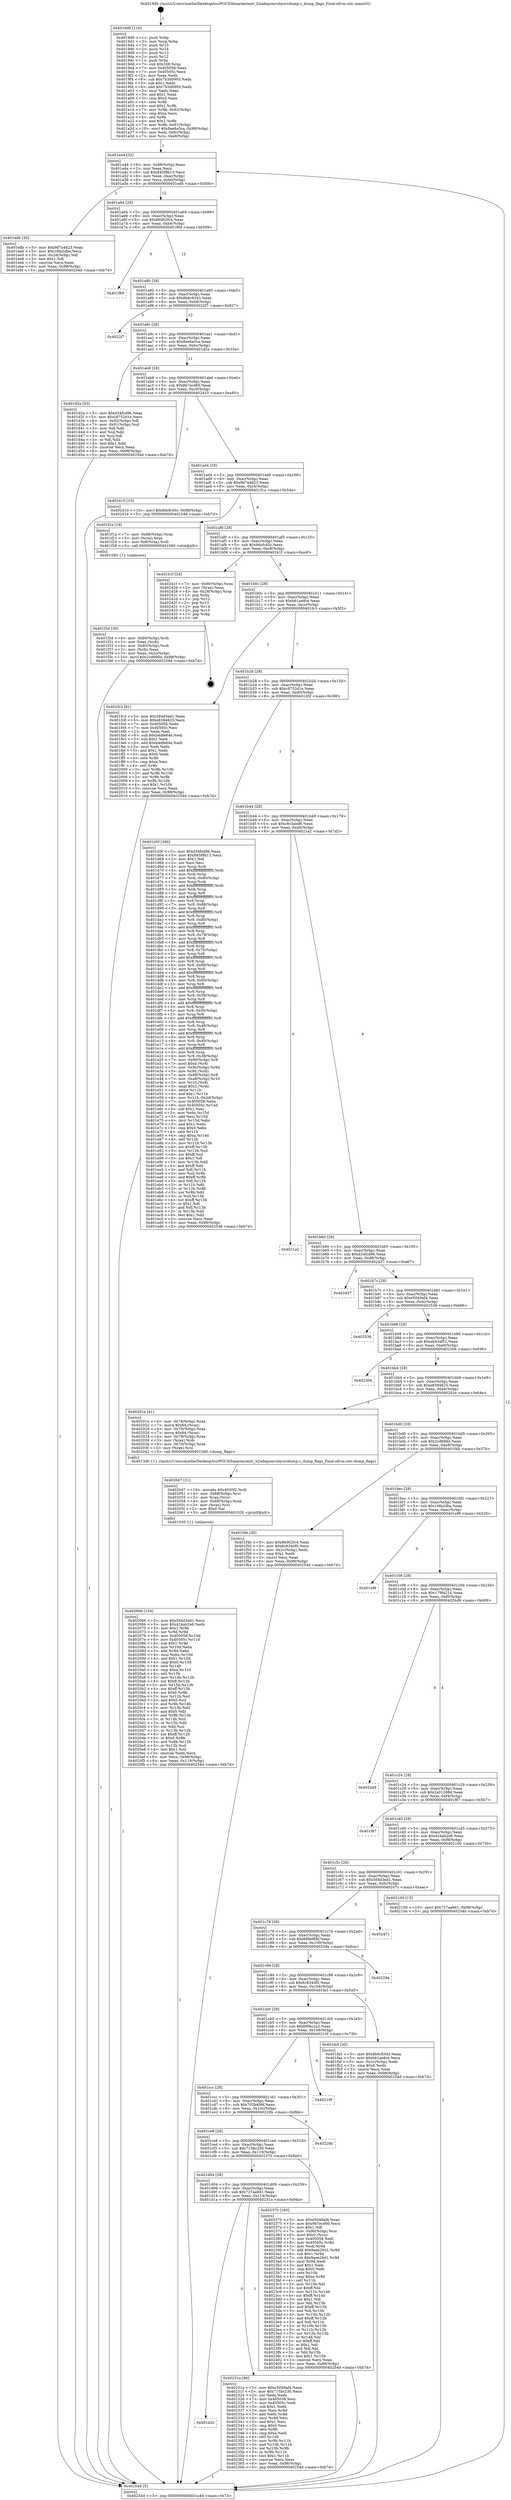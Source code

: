 digraph "0x4019d0" {
  label = "0x4019d0 (/mnt/c/Users/mathe/Desktop/tcc/POCII/binaries/extr_h2odepsmrubysrcdump.c_dump_flags_Final-ollvm.out::main(0))"
  labelloc = "t"
  node[shape=record]

  Entry [label="",width=0.3,height=0.3,shape=circle,fillcolor=black,style=filled]
  "0x401a44" [label="{
     0x401a44 [32]\l
     | [instrs]\l
     &nbsp;&nbsp;0x401a44 \<+6\>: mov -0x98(%rbp),%eax\l
     &nbsp;&nbsp;0x401a4a \<+2\>: mov %eax,%ecx\l
     &nbsp;&nbsp;0x401a4c \<+6\>: sub $0x845f9b13,%ecx\l
     &nbsp;&nbsp;0x401a52 \<+6\>: mov %eax,-0xac(%rbp)\l
     &nbsp;&nbsp;0x401a58 \<+6\>: mov %ecx,-0xb0(%rbp)\l
     &nbsp;&nbsp;0x401a5e \<+6\>: je 0000000000401edb \<main+0x50b\>\l
  }"]
  "0x401edb" [label="{
     0x401edb [30]\l
     | [instrs]\l
     &nbsp;&nbsp;0x401edb \<+5\>: mov $0x9d7a4d23,%eax\l
     &nbsp;&nbsp;0x401ee0 \<+5\>: mov $0x16fa2dba,%ecx\l
     &nbsp;&nbsp;0x401ee5 \<+3\>: mov -0x2d(%rbp),%dl\l
     &nbsp;&nbsp;0x401ee8 \<+3\>: test $0x1,%dl\l
     &nbsp;&nbsp;0x401eeb \<+3\>: cmovne %ecx,%eax\l
     &nbsp;&nbsp;0x401eee \<+6\>: mov %eax,-0x98(%rbp)\l
     &nbsp;&nbsp;0x401ef4 \<+5\>: jmp 000000000040254d \<main+0xb7d\>\l
  }"]
  "0x401a64" [label="{
     0x401a64 [28]\l
     | [instrs]\l
     &nbsp;&nbsp;0x401a64 \<+5\>: jmp 0000000000401a69 \<main+0x99\>\l
     &nbsp;&nbsp;0x401a69 \<+6\>: mov -0xac(%rbp),%eax\l
     &nbsp;&nbsp;0x401a6f \<+5\>: sub $0x86d62fc4,%eax\l
     &nbsp;&nbsp;0x401a74 \<+6\>: mov %eax,-0xb4(%rbp)\l
     &nbsp;&nbsp;0x401a7a \<+6\>: je 0000000000401f69 \<main+0x599\>\l
  }"]
  Exit [label="",width=0.3,height=0.3,shape=circle,fillcolor=black,style=filled,peripheries=2]
  "0x401f69" [label="{
     0x401f69\l
  }", style=dashed]
  "0x401a80" [label="{
     0x401a80 [28]\l
     | [instrs]\l
     &nbsp;&nbsp;0x401a80 \<+5\>: jmp 0000000000401a85 \<main+0xb5\>\l
     &nbsp;&nbsp;0x401a85 \<+6\>: mov -0xac(%rbp),%eax\l
     &nbsp;&nbsp;0x401a8b \<+5\>: sub $0x8b6c8343,%eax\l
     &nbsp;&nbsp;0x401a90 \<+6\>: mov %eax,-0xb8(%rbp)\l
     &nbsp;&nbsp;0x401a96 \<+6\>: je 00000000004022f7 \<main+0x927\>\l
  }"]
  "0x401d20" [label="{
     0x401d20\l
  }", style=dashed]
  "0x4022f7" [label="{
     0x4022f7\l
  }", style=dashed]
  "0x401a9c" [label="{
     0x401a9c [28]\l
     | [instrs]\l
     &nbsp;&nbsp;0x401a9c \<+5\>: jmp 0000000000401aa1 \<main+0xd1\>\l
     &nbsp;&nbsp;0x401aa1 \<+6\>: mov -0xac(%rbp),%eax\l
     &nbsp;&nbsp;0x401aa7 \<+5\>: sub $0x8ee6a5ca,%eax\l
     &nbsp;&nbsp;0x401aac \<+6\>: mov %eax,-0xbc(%rbp)\l
     &nbsp;&nbsp;0x401ab2 \<+6\>: je 0000000000401d2a \<main+0x35a\>\l
  }"]
  "0x40231a" [label="{
     0x40231a [86]\l
     | [instrs]\l
     &nbsp;&nbsp;0x40231a \<+5\>: mov $0xe5049af4,%eax\l
     &nbsp;&nbsp;0x40231f \<+5\>: mov $0x715bc230,%ecx\l
     &nbsp;&nbsp;0x402324 \<+2\>: xor %edx,%edx\l
     &nbsp;&nbsp;0x402326 \<+7\>: mov 0x405058,%esi\l
     &nbsp;&nbsp;0x40232d \<+7\>: mov 0x40505c,%edi\l
     &nbsp;&nbsp;0x402334 \<+3\>: sub $0x1,%edx\l
     &nbsp;&nbsp;0x402337 \<+3\>: mov %esi,%r8d\l
     &nbsp;&nbsp;0x40233a \<+3\>: add %edx,%r8d\l
     &nbsp;&nbsp;0x40233d \<+4\>: imul %r8d,%esi\l
     &nbsp;&nbsp;0x402341 \<+3\>: and $0x1,%esi\l
     &nbsp;&nbsp;0x402344 \<+3\>: cmp $0x0,%esi\l
     &nbsp;&nbsp;0x402347 \<+4\>: sete %r9b\l
     &nbsp;&nbsp;0x40234b \<+3\>: cmp $0xa,%edi\l
     &nbsp;&nbsp;0x40234e \<+4\>: setl %r10b\l
     &nbsp;&nbsp;0x402352 \<+3\>: mov %r9b,%r11b\l
     &nbsp;&nbsp;0x402355 \<+3\>: and %r10b,%r11b\l
     &nbsp;&nbsp;0x402358 \<+3\>: xor %r10b,%r9b\l
     &nbsp;&nbsp;0x40235b \<+3\>: or %r9b,%r11b\l
     &nbsp;&nbsp;0x40235e \<+4\>: test $0x1,%r11b\l
     &nbsp;&nbsp;0x402362 \<+3\>: cmovne %ecx,%eax\l
     &nbsp;&nbsp;0x402365 \<+6\>: mov %eax,-0x98(%rbp)\l
     &nbsp;&nbsp;0x40236b \<+5\>: jmp 000000000040254d \<main+0xb7d\>\l
  }"]
  "0x401d2a" [label="{
     0x401d2a [53]\l
     | [instrs]\l
     &nbsp;&nbsp;0x401d2a \<+5\>: mov $0xd34fcd96,%eax\l
     &nbsp;&nbsp;0x401d2f \<+5\>: mov $0xc8752d1e,%ecx\l
     &nbsp;&nbsp;0x401d34 \<+6\>: mov -0x92(%rbp),%dl\l
     &nbsp;&nbsp;0x401d3a \<+7\>: mov -0x91(%rbp),%sil\l
     &nbsp;&nbsp;0x401d41 \<+3\>: mov %dl,%dil\l
     &nbsp;&nbsp;0x401d44 \<+3\>: and %sil,%dil\l
     &nbsp;&nbsp;0x401d47 \<+3\>: xor %sil,%dl\l
     &nbsp;&nbsp;0x401d4a \<+3\>: or %dl,%dil\l
     &nbsp;&nbsp;0x401d4d \<+4\>: test $0x1,%dil\l
     &nbsp;&nbsp;0x401d51 \<+3\>: cmovne %ecx,%eax\l
     &nbsp;&nbsp;0x401d54 \<+6\>: mov %eax,-0x98(%rbp)\l
     &nbsp;&nbsp;0x401d5a \<+5\>: jmp 000000000040254d \<main+0xb7d\>\l
  }"]
  "0x401ab8" [label="{
     0x401ab8 [28]\l
     | [instrs]\l
     &nbsp;&nbsp;0x401ab8 \<+5\>: jmp 0000000000401abd \<main+0xed\>\l
     &nbsp;&nbsp;0x401abd \<+6\>: mov -0xac(%rbp),%eax\l
     &nbsp;&nbsp;0x401ac3 \<+5\>: sub $0x9b7ecd60,%eax\l
     &nbsp;&nbsp;0x401ac8 \<+6\>: mov %eax,-0xc0(%rbp)\l
     &nbsp;&nbsp;0x401ace \<+6\>: je 0000000000402410 \<main+0xa40\>\l
  }"]
  "0x40254d" [label="{
     0x40254d [5]\l
     | [instrs]\l
     &nbsp;&nbsp;0x40254d \<+5\>: jmp 0000000000401a44 \<main+0x74\>\l
  }"]
  "0x4019d0" [label="{
     0x4019d0 [116]\l
     | [instrs]\l
     &nbsp;&nbsp;0x4019d0 \<+1\>: push %rbp\l
     &nbsp;&nbsp;0x4019d1 \<+3\>: mov %rsp,%rbp\l
     &nbsp;&nbsp;0x4019d4 \<+2\>: push %r15\l
     &nbsp;&nbsp;0x4019d6 \<+2\>: push %r14\l
     &nbsp;&nbsp;0x4019d8 \<+2\>: push %r13\l
     &nbsp;&nbsp;0x4019da \<+2\>: push %r12\l
     &nbsp;&nbsp;0x4019dc \<+1\>: push %rbx\l
     &nbsp;&nbsp;0x4019dd \<+7\>: sub $0x108,%rsp\l
     &nbsp;&nbsp;0x4019e4 \<+7\>: mov 0x405058,%eax\l
     &nbsp;&nbsp;0x4019eb \<+7\>: mov 0x40505c,%ecx\l
     &nbsp;&nbsp;0x4019f2 \<+2\>: mov %eax,%edx\l
     &nbsp;&nbsp;0x4019f4 \<+6\>: sub $0x7b3d0905,%edx\l
     &nbsp;&nbsp;0x4019fa \<+3\>: sub $0x1,%edx\l
     &nbsp;&nbsp;0x4019fd \<+6\>: add $0x7b3d0905,%edx\l
     &nbsp;&nbsp;0x401a03 \<+3\>: imul %edx,%eax\l
     &nbsp;&nbsp;0x401a06 \<+3\>: and $0x1,%eax\l
     &nbsp;&nbsp;0x401a09 \<+3\>: cmp $0x0,%eax\l
     &nbsp;&nbsp;0x401a0c \<+4\>: sete %r8b\l
     &nbsp;&nbsp;0x401a10 \<+4\>: and $0x1,%r8b\l
     &nbsp;&nbsp;0x401a14 \<+7\>: mov %r8b,-0x92(%rbp)\l
     &nbsp;&nbsp;0x401a1b \<+3\>: cmp $0xa,%ecx\l
     &nbsp;&nbsp;0x401a1e \<+4\>: setl %r8b\l
     &nbsp;&nbsp;0x401a22 \<+4\>: and $0x1,%r8b\l
     &nbsp;&nbsp;0x401a26 \<+7\>: mov %r8b,-0x91(%rbp)\l
     &nbsp;&nbsp;0x401a2d \<+10\>: movl $0x8ee6a5ca,-0x98(%rbp)\l
     &nbsp;&nbsp;0x401a37 \<+6\>: mov %edi,-0x9c(%rbp)\l
     &nbsp;&nbsp;0x401a3d \<+7\>: mov %rsi,-0xa8(%rbp)\l
  }"]
  "0x401d04" [label="{
     0x401d04 [28]\l
     | [instrs]\l
     &nbsp;&nbsp;0x401d04 \<+5\>: jmp 0000000000401d09 \<main+0x339\>\l
     &nbsp;&nbsp;0x401d09 \<+6\>: mov -0xac(%rbp),%eax\l
     &nbsp;&nbsp;0x401d0f \<+5\>: sub $0x727aa9d1,%eax\l
     &nbsp;&nbsp;0x401d14 \<+6\>: mov %eax,-0x114(%rbp)\l
     &nbsp;&nbsp;0x401d1a \<+6\>: je 000000000040231a \<main+0x94a\>\l
  }"]
  "0x402410" [label="{
     0x402410 [15]\l
     | [instrs]\l
     &nbsp;&nbsp;0x402410 \<+10\>: movl $0x9dcfc45c,-0x98(%rbp)\l
     &nbsp;&nbsp;0x40241a \<+5\>: jmp 000000000040254d \<main+0xb7d\>\l
  }"]
  "0x401ad4" [label="{
     0x401ad4 [28]\l
     | [instrs]\l
     &nbsp;&nbsp;0x401ad4 \<+5\>: jmp 0000000000401ad9 \<main+0x109\>\l
     &nbsp;&nbsp;0x401ad9 \<+6\>: mov -0xac(%rbp),%eax\l
     &nbsp;&nbsp;0x401adf \<+5\>: sub $0x9d7a4d23,%eax\l
     &nbsp;&nbsp;0x401ae4 \<+6\>: mov %eax,-0xc4(%rbp)\l
     &nbsp;&nbsp;0x401aea \<+6\>: je 0000000000401f1a \<main+0x54a\>\l
  }"]
  "0x402370" [label="{
     0x402370 [160]\l
     | [instrs]\l
     &nbsp;&nbsp;0x402370 \<+5\>: mov $0xe5049af4,%eax\l
     &nbsp;&nbsp;0x402375 \<+5\>: mov $0x9b7ecd60,%ecx\l
     &nbsp;&nbsp;0x40237a \<+2\>: mov $0x1,%dl\l
     &nbsp;&nbsp;0x40237c \<+7\>: mov -0x90(%rbp),%rsi\l
     &nbsp;&nbsp;0x402383 \<+6\>: movl $0x0,(%rsi)\l
     &nbsp;&nbsp;0x402389 \<+7\>: mov 0x405058,%edi\l
     &nbsp;&nbsp;0x402390 \<+8\>: mov 0x40505c,%r8d\l
     &nbsp;&nbsp;0x402398 \<+3\>: mov %edi,%r9d\l
     &nbsp;&nbsp;0x40239b \<+7\>: add $0x9aee26d1,%r9d\l
     &nbsp;&nbsp;0x4023a2 \<+4\>: sub $0x1,%r9d\l
     &nbsp;&nbsp;0x4023a6 \<+7\>: sub $0x9aee26d1,%r9d\l
     &nbsp;&nbsp;0x4023ad \<+4\>: imul %r9d,%edi\l
     &nbsp;&nbsp;0x4023b1 \<+3\>: and $0x1,%edi\l
     &nbsp;&nbsp;0x4023b4 \<+3\>: cmp $0x0,%edi\l
     &nbsp;&nbsp;0x4023b7 \<+4\>: sete %r10b\l
     &nbsp;&nbsp;0x4023bb \<+4\>: cmp $0xa,%r8d\l
     &nbsp;&nbsp;0x4023bf \<+4\>: setl %r11b\l
     &nbsp;&nbsp;0x4023c3 \<+3\>: mov %r10b,%bl\l
     &nbsp;&nbsp;0x4023c6 \<+3\>: xor $0xff,%bl\l
     &nbsp;&nbsp;0x4023c9 \<+3\>: mov %r11b,%r14b\l
     &nbsp;&nbsp;0x4023cc \<+4\>: xor $0xff,%r14b\l
     &nbsp;&nbsp;0x4023d0 \<+3\>: xor $0x1,%dl\l
     &nbsp;&nbsp;0x4023d3 \<+3\>: mov %bl,%r15b\l
     &nbsp;&nbsp;0x4023d6 \<+4\>: and $0xff,%r15b\l
     &nbsp;&nbsp;0x4023da \<+3\>: and %dl,%r10b\l
     &nbsp;&nbsp;0x4023dd \<+3\>: mov %r14b,%r12b\l
     &nbsp;&nbsp;0x4023e0 \<+4\>: and $0xff,%r12b\l
     &nbsp;&nbsp;0x4023e4 \<+3\>: and %dl,%r11b\l
     &nbsp;&nbsp;0x4023e7 \<+3\>: or %r10b,%r15b\l
     &nbsp;&nbsp;0x4023ea \<+3\>: or %r11b,%r12b\l
     &nbsp;&nbsp;0x4023ed \<+3\>: xor %r12b,%r15b\l
     &nbsp;&nbsp;0x4023f0 \<+3\>: or %r14b,%bl\l
     &nbsp;&nbsp;0x4023f3 \<+3\>: xor $0xff,%bl\l
     &nbsp;&nbsp;0x4023f6 \<+3\>: or $0x1,%dl\l
     &nbsp;&nbsp;0x4023f9 \<+2\>: and %dl,%bl\l
     &nbsp;&nbsp;0x4023fb \<+3\>: or %bl,%r15b\l
     &nbsp;&nbsp;0x4023fe \<+4\>: test $0x1,%r15b\l
     &nbsp;&nbsp;0x402402 \<+3\>: cmovne %ecx,%eax\l
     &nbsp;&nbsp;0x402405 \<+6\>: mov %eax,-0x98(%rbp)\l
     &nbsp;&nbsp;0x40240b \<+5\>: jmp 000000000040254d \<main+0xb7d\>\l
  }"]
  "0x401f1a" [label="{
     0x401f1a [19]\l
     | [instrs]\l
     &nbsp;&nbsp;0x401f1a \<+7\>: mov -0x88(%rbp),%rax\l
     &nbsp;&nbsp;0x401f21 \<+3\>: mov (%rax),%rax\l
     &nbsp;&nbsp;0x401f24 \<+4\>: mov 0x8(%rax),%rdi\l
     &nbsp;&nbsp;0x401f28 \<+5\>: call 0000000000401040 \<atoi@plt\>\l
     | [calls]\l
     &nbsp;&nbsp;0x401040 \{1\} (unknown)\l
  }"]
  "0x401af0" [label="{
     0x401af0 [28]\l
     | [instrs]\l
     &nbsp;&nbsp;0x401af0 \<+5\>: jmp 0000000000401af5 \<main+0x125\>\l
     &nbsp;&nbsp;0x401af5 \<+6\>: mov -0xac(%rbp),%eax\l
     &nbsp;&nbsp;0x401afb \<+5\>: sub $0x9dcfc45c,%eax\l
     &nbsp;&nbsp;0x401b00 \<+6\>: mov %eax,-0xc8(%rbp)\l
     &nbsp;&nbsp;0x401b06 \<+6\>: je 000000000040241f \<main+0xa4f\>\l
  }"]
  "0x401ce8" [label="{
     0x401ce8 [28]\l
     | [instrs]\l
     &nbsp;&nbsp;0x401ce8 \<+5\>: jmp 0000000000401ced \<main+0x31d\>\l
     &nbsp;&nbsp;0x401ced \<+6\>: mov -0xac(%rbp),%eax\l
     &nbsp;&nbsp;0x401cf3 \<+5\>: sub $0x715bc230,%eax\l
     &nbsp;&nbsp;0x401cf8 \<+6\>: mov %eax,-0x110(%rbp)\l
     &nbsp;&nbsp;0x401cfe \<+6\>: je 0000000000402370 \<main+0x9a0\>\l
  }"]
  "0x40241f" [label="{
     0x40241f [24]\l
     | [instrs]\l
     &nbsp;&nbsp;0x40241f \<+7\>: mov -0x90(%rbp),%rax\l
     &nbsp;&nbsp;0x402426 \<+2\>: mov (%rax),%eax\l
     &nbsp;&nbsp;0x402428 \<+4\>: lea -0x28(%rbp),%rsp\l
     &nbsp;&nbsp;0x40242c \<+1\>: pop %rbx\l
     &nbsp;&nbsp;0x40242d \<+2\>: pop %r12\l
     &nbsp;&nbsp;0x40242f \<+2\>: pop %r13\l
     &nbsp;&nbsp;0x402431 \<+2\>: pop %r14\l
     &nbsp;&nbsp;0x402433 \<+2\>: pop %r15\l
     &nbsp;&nbsp;0x402435 \<+1\>: pop %rbp\l
     &nbsp;&nbsp;0x402436 \<+1\>: ret\l
  }"]
  "0x401b0c" [label="{
     0x401b0c [28]\l
     | [instrs]\l
     &nbsp;&nbsp;0x401b0c \<+5\>: jmp 0000000000401b11 \<main+0x141\>\l
     &nbsp;&nbsp;0x401b11 \<+6\>: mov -0xac(%rbp),%eax\l
     &nbsp;&nbsp;0x401b17 \<+5\>: sub $0xb61ae8ce,%eax\l
     &nbsp;&nbsp;0x401b1c \<+6\>: mov %eax,-0xcc(%rbp)\l
     &nbsp;&nbsp;0x401b22 \<+6\>: je 0000000000401fc3 \<main+0x5f3\>\l
  }"]
  "0x40228b" [label="{
     0x40228b\l
  }", style=dashed]
  "0x401fc3" [label="{
     0x401fc3 [91]\l
     | [instrs]\l
     &nbsp;&nbsp;0x401fc3 \<+5\>: mov $0x584d3ed1,%eax\l
     &nbsp;&nbsp;0x401fc8 \<+5\>: mov $0xe8384625,%ecx\l
     &nbsp;&nbsp;0x401fcd \<+7\>: mov 0x405058,%edx\l
     &nbsp;&nbsp;0x401fd4 \<+7\>: mov 0x40505c,%esi\l
     &nbsp;&nbsp;0x401fdb \<+2\>: mov %edx,%edi\l
     &nbsp;&nbsp;0x401fdd \<+6\>: sub $0xb4dfe64e,%edi\l
     &nbsp;&nbsp;0x401fe3 \<+3\>: sub $0x1,%edi\l
     &nbsp;&nbsp;0x401fe6 \<+6\>: add $0xb4dfe64e,%edi\l
     &nbsp;&nbsp;0x401fec \<+3\>: imul %edi,%edx\l
     &nbsp;&nbsp;0x401fef \<+3\>: and $0x1,%edx\l
     &nbsp;&nbsp;0x401ff2 \<+3\>: cmp $0x0,%edx\l
     &nbsp;&nbsp;0x401ff5 \<+4\>: sete %r8b\l
     &nbsp;&nbsp;0x401ff9 \<+3\>: cmp $0xa,%esi\l
     &nbsp;&nbsp;0x401ffc \<+4\>: setl %r9b\l
     &nbsp;&nbsp;0x402000 \<+3\>: mov %r8b,%r10b\l
     &nbsp;&nbsp;0x402003 \<+3\>: and %r9b,%r10b\l
     &nbsp;&nbsp;0x402006 \<+3\>: xor %r9b,%r8b\l
     &nbsp;&nbsp;0x402009 \<+3\>: or %r8b,%r10b\l
     &nbsp;&nbsp;0x40200c \<+4\>: test $0x1,%r10b\l
     &nbsp;&nbsp;0x402010 \<+3\>: cmovne %ecx,%eax\l
     &nbsp;&nbsp;0x402013 \<+6\>: mov %eax,-0x98(%rbp)\l
     &nbsp;&nbsp;0x402019 \<+5\>: jmp 000000000040254d \<main+0xb7d\>\l
  }"]
  "0x401b28" [label="{
     0x401b28 [28]\l
     | [instrs]\l
     &nbsp;&nbsp;0x401b28 \<+5\>: jmp 0000000000401b2d \<main+0x15d\>\l
     &nbsp;&nbsp;0x401b2d \<+6\>: mov -0xac(%rbp),%eax\l
     &nbsp;&nbsp;0x401b33 \<+5\>: sub $0xc8752d1e,%eax\l
     &nbsp;&nbsp;0x401b38 \<+6\>: mov %eax,-0xd0(%rbp)\l
     &nbsp;&nbsp;0x401b3e \<+6\>: je 0000000000401d5f \<main+0x38f\>\l
  }"]
  "0x401ccc" [label="{
     0x401ccc [28]\l
     | [instrs]\l
     &nbsp;&nbsp;0x401ccc \<+5\>: jmp 0000000000401cd1 \<main+0x301\>\l
     &nbsp;&nbsp;0x401cd1 \<+6\>: mov -0xac(%rbp),%eax\l
     &nbsp;&nbsp;0x401cd7 \<+5\>: sub $0x702b406f,%eax\l
     &nbsp;&nbsp;0x401cdc \<+6\>: mov %eax,-0x10c(%rbp)\l
     &nbsp;&nbsp;0x401ce2 \<+6\>: je 000000000040228b \<main+0x8bb\>\l
  }"]
  "0x401d5f" [label="{
     0x401d5f [380]\l
     | [instrs]\l
     &nbsp;&nbsp;0x401d5f \<+5\>: mov $0xd34fcd96,%eax\l
     &nbsp;&nbsp;0x401d64 \<+5\>: mov $0x845f9b13,%ecx\l
     &nbsp;&nbsp;0x401d69 \<+2\>: mov $0x1,%dl\l
     &nbsp;&nbsp;0x401d6b \<+2\>: xor %esi,%esi\l
     &nbsp;&nbsp;0x401d6d \<+3\>: mov %rsp,%rdi\l
     &nbsp;&nbsp;0x401d70 \<+4\>: add $0xfffffffffffffff0,%rdi\l
     &nbsp;&nbsp;0x401d74 \<+3\>: mov %rdi,%rsp\l
     &nbsp;&nbsp;0x401d77 \<+7\>: mov %rdi,-0x90(%rbp)\l
     &nbsp;&nbsp;0x401d7e \<+3\>: mov %rsp,%rdi\l
     &nbsp;&nbsp;0x401d81 \<+4\>: add $0xfffffffffffffff0,%rdi\l
     &nbsp;&nbsp;0x401d85 \<+3\>: mov %rdi,%rsp\l
     &nbsp;&nbsp;0x401d88 \<+3\>: mov %rsp,%r8\l
     &nbsp;&nbsp;0x401d8b \<+4\>: add $0xfffffffffffffff0,%r8\l
     &nbsp;&nbsp;0x401d8f \<+3\>: mov %r8,%rsp\l
     &nbsp;&nbsp;0x401d92 \<+7\>: mov %r8,-0x88(%rbp)\l
     &nbsp;&nbsp;0x401d99 \<+3\>: mov %rsp,%r8\l
     &nbsp;&nbsp;0x401d9c \<+4\>: add $0xfffffffffffffff0,%r8\l
     &nbsp;&nbsp;0x401da0 \<+3\>: mov %r8,%rsp\l
     &nbsp;&nbsp;0x401da3 \<+4\>: mov %r8,-0x80(%rbp)\l
     &nbsp;&nbsp;0x401da7 \<+3\>: mov %rsp,%r8\l
     &nbsp;&nbsp;0x401daa \<+4\>: add $0xfffffffffffffff0,%r8\l
     &nbsp;&nbsp;0x401dae \<+3\>: mov %r8,%rsp\l
     &nbsp;&nbsp;0x401db1 \<+4\>: mov %r8,-0x78(%rbp)\l
     &nbsp;&nbsp;0x401db5 \<+3\>: mov %rsp,%r8\l
     &nbsp;&nbsp;0x401db8 \<+4\>: add $0xfffffffffffffff0,%r8\l
     &nbsp;&nbsp;0x401dbc \<+3\>: mov %r8,%rsp\l
     &nbsp;&nbsp;0x401dbf \<+4\>: mov %r8,-0x70(%rbp)\l
     &nbsp;&nbsp;0x401dc3 \<+3\>: mov %rsp,%r8\l
     &nbsp;&nbsp;0x401dc6 \<+4\>: add $0xfffffffffffffff0,%r8\l
     &nbsp;&nbsp;0x401dca \<+3\>: mov %r8,%rsp\l
     &nbsp;&nbsp;0x401dcd \<+4\>: mov %r8,-0x68(%rbp)\l
     &nbsp;&nbsp;0x401dd1 \<+3\>: mov %rsp,%r8\l
     &nbsp;&nbsp;0x401dd4 \<+4\>: add $0xfffffffffffffff0,%r8\l
     &nbsp;&nbsp;0x401dd8 \<+3\>: mov %r8,%rsp\l
     &nbsp;&nbsp;0x401ddb \<+4\>: mov %r8,-0x60(%rbp)\l
     &nbsp;&nbsp;0x401ddf \<+3\>: mov %rsp,%r8\l
     &nbsp;&nbsp;0x401de2 \<+4\>: add $0xfffffffffffffff0,%r8\l
     &nbsp;&nbsp;0x401de6 \<+3\>: mov %r8,%rsp\l
     &nbsp;&nbsp;0x401de9 \<+4\>: mov %r8,-0x58(%rbp)\l
     &nbsp;&nbsp;0x401ded \<+3\>: mov %rsp,%r8\l
     &nbsp;&nbsp;0x401df0 \<+4\>: add $0xfffffffffffffff0,%r8\l
     &nbsp;&nbsp;0x401df4 \<+3\>: mov %r8,%rsp\l
     &nbsp;&nbsp;0x401df7 \<+4\>: mov %r8,-0x50(%rbp)\l
     &nbsp;&nbsp;0x401dfb \<+3\>: mov %rsp,%r8\l
     &nbsp;&nbsp;0x401dfe \<+4\>: add $0xfffffffffffffff0,%r8\l
     &nbsp;&nbsp;0x401e02 \<+3\>: mov %r8,%rsp\l
     &nbsp;&nbsp;0x401e05 \<+4\>: mov %r8,-0x48(%rbp)\l
     &nbsp;&nbsp;0x401e09 \<+3\>: mov %rsp,%r8\l
     &nbsp;&nbsp;0x401e0c \<+4\>: add $0xfffffffffffffff0,%r8\l
     &nbsp;&nbsp;0x401e10 \<+3\>: mov %r8,%rsp\l
     &nbsp;&nbsp;0x401e13 \<+4\>: mov %r8,-0x40(%rbp)\l
     &nbsp;&nbsp;0x401e17 \<+3\>: mov %rsp,%r8\l
     &nbsp;&nbsp;0x401e1a \<+4\>: add $0xfffffffffffffff0,%r8\l
     &nbsp;&nbsp;0x401e1e \<+3\>: mov %r8,%rsp\l
     &nbsp;&nbsp;0x401e21 \<+4\>: mov %r8,-0x38(%rbp)\l
     &nbsp;&nbsp;0x401e25 \<+7\>: mov -0x90(%rbp),%r8\l
     &nbsp;&nbsp;0x401e2c \<+7\>: movl $0x0,(%r8)\l
     &nbsp;&nbsp;0x401e33 \<+7\>: mov -0x9c(%rbp),%r9d\l
     &nbsp;&nbsp;0x401e3a \<+3\>: mov %r9d,(%rdi)\l
     &nbsp;&nbsp;0x401e3d \<+7\>: mov -0x88(%rbp),%r8\l
     &nbsp;&nbsp;0x401e44 \<+7\>: mov -0xa8(%rbp),%r10\l
     &nbsp;&nbsp;0x401e4b \<+3\>: mov %r10,(%r8)\l
     &nbsp;&nbsp;0x401e4e \<+3\>: cmpl $0x2,(%rdi)\l
     &nbsp;&nbsp;0x401e51 \<+4\>: setne %r11b\l
     &nbsp;&nbsp;0x401e55 \<+4\>: and $0x1,%r11b\l
     &nbsp;&nbsp;0x401e59 \<+4\>: mov %r11b,-0x2d(%rbp)\l
     &nbsp;&nbsp;0x401e5d \<+7\>: mov 0x405058,%ebx\l
     &nbsp;&nbsp;0x401e64 \<+8\>: mov 0x40505c,%r14d\l
     &nbsp;&nbsp;0x401e6c \<+3\>: sub $0x1,%esi\l
     &nbsp;&nbsp;0x401e6f \<+3\>: mov %ebx,%r15d\l
     &nbsp;&nbsp;0x401e72 \<+3\>: add %esi,%r15d\l
     &nbsp;&nbsp;0x401e75 \<+4\>: imul %r15d,%ebx\l
     &nbsp;&nbsp;0x401e79 \<+3\>: and $0x1,%ebx\l
     &nbsp;&nbsp;0x401e7c \<+3\>: cmp $0x0,%ebx\l
     &nbsp;&nbsp;0x401e7f \<+4\>: sete %r11b\l
     &nbsp;&nbsp;0x401e83 \<+4\>: cmp $0xa,%r14d\l
     &nbsp;&nbsp;0x401e87 \<+4\>: setl %r12b\l
     &nbsp;&nbsp;0x401e8b \<+3\>: mov %r11b,%r13b\l
     &nbsp;&nbsp;0x401e8e \<+4\>: xor $0xff,%r13b\l
     &nbsp;&nbsp;0x401e92 \<+3\>: mov %r12b,%sil\l
     &nbsp;&nbsp;0x401e95 \<+4\>: xor $0xff,%sil\l
     &nbsp;&nbsp;0x401e99 \<+3\>: xor $0x1,%dl\l
     &nbsp;&nbsp;0x401e9c \<+3\>: mov %r13b,%dil\l
     &nbsp;&nbsp;0x401e9f \<+4\>: and $0xff,%dil\l
     &nbsp;&nbsp;0x401ea3 \<+3\>: and %dl,%r11b\l
     &nbsp;&nbsp;0x401ea6 \<+3\>: mov %sil,%r8b\l
     &nbsp;&nbsp;0x401ea9 \<+4\>: and $0xff,%r8b\l
     &nbsp;&nbsp;0x401ead \<+3\>: and %dl,%r12b\l
     &nbsp;&nbsp;0x401eb0 \<+3\>: or %r11b,%dil\l
     &nbsp;&nbsp;0x401eb3 \<+3\>: or %r12b,%r8b\l
     &nbsp;&nbsp;0x401eb6 \<+3\>: xor %r8b,%dil\l
     &nbsp;&nbsp;0x401eb9 \<+3\>: or %sil,%r13b\l
     &nbsp;&nbsp;0x401ebc \<+4\>: xor $0xff,%r13b\l
     &nbsp;&nbsp;0x401ec0 \<+3\>: or $0x1,%dl\l
     &nbsp;&nbsp;0x401ec3 \<+3\>: and %dl,%r13b\l
     &nbsp;&nbsp;0x401ec6 \<+3\>: or %r13b,%dil\l
     &nbsp;&nbsp;0x401ec9 \<+4\>: test $0x1,%dil\l
     &nbsp;&nbsp;0x401ecd \<+3\>: cmovne %ecx,%eax\l
     &nbsp;&nbsp;0x401ed0 \<+6\>: mov %eax,-0x98(%rbp)\l
     &nbsp;&nbsp;0x401ed6 \<+5\>: jmp 000000000040254d \<main+0xb7d\>\l
  }"]
  "0x401b44" [label="{
     0x401b44 [28]\l
     | [instrs]\l
     &nbsp;&nbsp;0x401b44 \<+5\>: jmp 0000000000401b49 \<main+0x179\>\l
     &nbsp;&nbsp;0x401b49 \<+6\>: mov -0xac(%rbp),%eax\l
     &nbsp;&nbsp;0x401b4f \<+5\>: sub $0xc8c3abd6,%eax\l
     &nbsp;&nbsp;0x401b54 \<+6\>: mov %eax,-0xd4(%rbp)\l
     &nbsp;&nbsp;0x401b5a \<+6\>: je 00000000004021a2 \<main+0x7d2\>\l
  }"]
  "0x40210f" [label="{
     0x40210f\l
  }", style=dashed]
  "0x401f2d" [label="{
     0x401f2d [30]\l
     | [instrs]\l
     &nbsp;&nbsp;0x401f2d \<+4\>: mov -0x80(%rbp),%rdi\l
     &nbsp;&nbsp;0x401f31 \<+2\>: mov %eax,(%rdi)\l
     &nbsp;&nbsp;0x401f33 \<+4\>: mov -0x80(%rbp),%rdi\l
     &nbsp;&nbsp;0x401f37 \<+2\>: mov (%rdi),%eax\l
     &nbsp;&nbsp;0x401f39 \<+3\>: mov %eax,-0x2c(%rbp)\l
     &nbsp;&nbsp;0x401f3c \<+10\>: movl $0x2cd69dd,-0x98(%rbp)\l
     &nbsp;&nbsp;0x401f46 \<+5\>: jmp 000000000040254d \<main+0xb7d\>\l
  }"]
  "0x402066" [label="{
     0x402066 [154]\l
     | [instrs]\l
     &nbsp;&nbsp;0x402066 \<+5\>: mov $0x584d3ed1,%ecx\l
     &nbsp;&nbsp;0x40206b \<+5\>: mov $0x424ab2e6,%edx\l
     &nbsp;&nbsp;0x402070 \<+3\>: mov $0x1,%r8b\l
     &nbsp;&nbsp;0x402073 \<+3\>: xor %r9d,%r9d\l
     &nbsp;&nbsp;0x402076 \<+8\>: mov 0x405058,%r10d\l
     &nbsp;&nbsp;0x40207e \<+8\>: mov 0x40505c,%r11d\l
     &nbsp;&nbsp;0x402086 \<+4\>: sub $0x1,%r9d\l
     &nbsp;&nbsp;0x40208a \<+3\>: mov %r10d,%ebx\l
     &nbsp;&nbsp;0x40208d \<+3\>: add %r9d,%ebx\l
     &nbsp;&nbsp;0x402090 \<+4\>: imul %ebx,%r10d\l
     &nbsp;&nbsp;0x402094 \<+4\>: and $0x1,%r10d\l
     &nbsp;&nbsp;0x402098 \<+4\>: cmp $0x0,%r10d\l
     &nbsp;&nbsp;0x40209c \<+4\>: sete %r14b\l
     &nbsp;&nbsp;0x4020a0 \<+4\>: cmp $0xa,%r11d\l
     &nbsp;&nbsp;0x4020a4 \<+4\>: setl %r15b\l
     &nbsp;&nbsp;0x4020a8 \<+3\>: mov %r14b,%r12b\l
     &nbsp;&nbsp;0x4020ab \<+4\>: xor $0xff,%r12b\l
     &nbsp;&nbsp;0x4020af \<+3\>: mov %r15b,%r13b\l
     &nbsp;&nbsp;0x4020b2 \<+4\>: xor $0xff,%r13b\l
     &nbsp;&nbsp;0x4020b6 \<+4\>: xor $0x0,%r8b\l
     &nbsp;&nbsp;0x4020ba \<+3\>: mov %r12b,%sil\l
     &nbsp;&nbsp;0x4020bd \<+4\>: and $0x0,%sil\l
     &nbsp;&nbsp;0x4020c1 \<+3\>: and %r8b,%r14b\l
     &nbsp;&nbsp;0x4020c4 \<+3\>: mov %r13b,%dil\l
     &nbsp;&nbsp;0x4020c7 \<+4\>: and $0x0,%dil\l
     &nbsp;&nbsp;0x4020cb \<+3\>: and %r8b,%r15b\l
     &nbsp;&nbsp;0x4020ce \<+3\>: or %r14b,%sil\l
     &nbsp;&nbsp;0x4020d1 \<+3\>: or %r15b,%dil\l
     &nbsp;&nbsp;0x4020d4 \<+3\>: xor %dil,%sil\l
     &nbsp;&nbsp;0x4020d7 \<+3\>: or %r13b,%r12b\l
     &nbsp;&nbsp;0x4020da \<+4\>: xor $0xff,%r12b\l
     &nbsp;&nbsp;0x4020de \<+4\>: or $0x0,%r8b\l
     &nbsp;&nbsp;0x4020e2 \<+3\>: and %r8b,%r12b\l
     &nbsp;&nbsp;0x4020e5 \<+3\>: or %r12b,%sil\l
     &nbsp;&nbsp;0x4020e8 \<+4\>: test $0x1,%sil\l
     &nbsp;&nbsp;0x4020ec \<+3\>: cmovne %edx,%ecx\l
     &nbsp;&nbsp;0x4020ef \<+6\>: mov %ecx,-0x98(%rbp)\l
     &nbsp;&nbsp;0x4020f5 \<+6\>: mov %eax,-0x118(%rbp)\l
     &nbsp;&nbsp;0x4020fb \<+5\>: jmp 000000000040254d \<main+0xb7d\>\l
  }"]
  "0x4021a2" [label="{
     0x4021a2\l
  }", style=dashed]
  "0x401b60" [label="{
     0x401b60 [28]\l
     | [instrs]\l
     &nbsp;&nbsp;0x401b60 \<+5\>: jmp 0000000000401b65 \<main+0x195\>\l
     &nbsp;&nbsp;0x401b65 \<+6\>: mov -0xac(%rbp),%eax\l
     &nbsp;&nbsp;0x401b6b \<+5\>: sub $0xd34fcd96,%eax\l
     &nbsp;&nbsp;0x401b70 \<+6\>: mov %eax,-0xd8(%rbp)\l
     &nbsp;&nbsp;0x401b76 \<+6\>: je 0000000000402437 \<main+0xa67\>\l
  }"]
  "0x402047" [label="{
     0x402047 [31]\l
     | [instrs]\l
     &nbsp;&nbsp;0x402047 \<+10\>: movabs $0x4030f2,%rdi\l
     &nbsp;&nbsp;0x402051 \<+4\>: mov -0x68(%rbp),%rsi\l
     &nbsp;&nbsp;0x402055 \<+3\>: mov %rax,(%rsi)\l
     &nbsp;&nbsp;0x402058 \<+4\>: mov -0x68(%rbp),%rax\l
     &nbsp;&nbsp;0x40205c \<+3\>: mov (%rax),%rsi\l
     &nbsp;&nbsp;0x40205f \<+2\>: mov $0x0,%al\l
     &nbsp;&nbsp;0x402061 \<+5\>: call 0000000000401030 \<printf@plt\>\l
     | [calls]\l
     &nbsp;&nbsp;0x401030 \{1\} (unknown)\l
  }"]
  "0x402437" [label="{
     0x402437\l
  }", style=dashed]
  "0x401b7c" [label="{
     0x401b7c [28]\l
     | [instrs]\l
     &nbsp;&nbsp;0x401b7c \<+5\>: jmp 0000000000401b81 \<main+0x1b1\>\l
     &nbsp;&nbsp;0x401b81 \<+6\>: mov -0xac(%rbp),%eax\l
     &nbsp;&nbsp;0x401b87 \<+5\>: sub $0xe5049af4,%eax\l
     &nbsp;&nbsp;0x401b8c \<+6\>: mov %eax,-0xdc(%rbp)\l
     &nbsp;&nbsp;0x401b92 \<+6\>: je 0000000000402536 \<main+0xb66\>\l
  }"]
  "0x401cb0" [label="{
     0x401cb0 [28]\l
     | [instrs]\l
     &nbsp;&nbsp;0x401cb0 \<+5\>: jmp 0000000000401cb5 \<main+0x2e5\>\l
     &nbsp;&nbsp;0x401cb5 \<+6\>: mov -0xac(%rbp),%eax\l
     &nbsp;&nbsp;0x401cbb \<+5\>: sub $0x6f06c2a3,%eax\l
     &nbsp;&nbsp;0x401cc0 \<+6\>: mov %eax,-0x108(%rbp)\l
     &nbsp;&nbsp;0x401cc6 \<+6\>: je 000000000040210f \<main+0x73f\>\l
  }"]
  "0x402536" [label="{
     0x402536\l
  }", style=dashed]
  "0x401b98" [label="{
     0x401b98 [28]\l
     | [instrs]\l
     &nbsp;&nbsp;0x401b98 \<+5\>: jmp 0000000000401b9d \<main+0x1cd\>\l
     &nbsp;&nbsp;0x401b9d \<+6\>: mov -0xac(%rbp),%eax\l
     &nbsp;&nbsp;0x401ba3 \<+5\>: sub $0xe643af51,%eax\l
     &nbsp;&nbsp;0x401ba8 \<+6\>: mov %eax,-0xe0(%rbp)\l
     &nbsp;&nbsp;0x401bae \<+6\>: je 0000000000402306 \<main+0x936\>\l
  }"]
  "0x401fa5" [label="{
     0x401fa5 [30]\l
     | [instrs]\l
     &nbsp;&nbsp;0x401fa5 \<+5\>: mov $0x8b6c8343,%eax\l
     &nbsp;&nbsp;0x401faa \<+5\>: mov $0xb61ae8ce,%ecx\l
     &nbsp;&nbsp;0x401faf \<+3\>: mov -0x2c(%rbp),%edx\l
     &nbsp;&nbsp;0x401fb2 \<+3\>: cmp $0x0,%edx\l
     &nbsp;&nbsp;0x401fb5 \<+3\>: cmove %ecx,%eax\l
     &nbsp;&nbsp;0x401fb8 \<+6\>: mov %eax,-0x98(%rbp)\l
     &nbsp;&nbsp;0x401fbe \<+5\>: jmp 000000000040254d \<main+0xb7d\>\l
  }"]
  "0x402306" [label="{
     0x402306\l
  }", style=dashed]
  "0x401bb4" [label="{
     0x401bb4 [28]\l
     | [instrs]\l
     &nbsp;&nbsp;0x401bb4 \<+5\>: jmp 0000000000401bb9 \<main+0x1e9\>\l
     &nbsp;&nbsp;0x401bb9 \<+6\>: mov -0xac(%rbp),%eax\l
     &nbsp;&nbsp;0x401bbf \<+5\>: sub $0xe8384625,%eax\l
     &nbsp;&nbsp;0x401bc4 \<+6\>: mov %eax,-0xe4(%rbp)\l
     &nbsp;&nbsp;0x401bca \<+6\>: je 000000000040201e \<main+0x64e\>\l
  }"]
  "0x401c94" [label="{
     0x401c94 [28]\l
     | [instrs]\l
     &nbsp;&nbsp;0x401c94 \<+5\>: jmp 0000000000401c99 \<main+0x2c9\>\l
     &nbsp;&nbsp;0x401c99 \<+6\>: mov -0xac(%rbp),%eax\l
     &nbsp;&nbsp;0x401c9f \<+5\>: sub $0x6c8340f0,%eax\l
     &nbsp;&nbsp;0x401ca4 \<+6\>: mov %eax,-0x104(%rbp)\l
     &nbsp;&nbsp;0x401caa \<+6\>: je 0000000000401fa5 \<main+0x5d5\>\l
  }"]
  "0x40201e" [label="{
     0x40201e [41]\l
     | [instrs]\l
     &nbsp;&nbsp;0x40201e \<+4\>: mov -0x78(%rbp),%rax\l
     &nbsp;&nbsp;0x402022 \<+7\>: movq $0x64,(%rax)\l
     &nbsp;&nbsp;0x402029 \<+4\>: mov -0x70(%rbp),%rax\l
     &nbsp;&nbsp;0x40202d \<+7\>: movq $0x64,(%rax)\l
     &nbsp;&nbsp;0x402034 \<+4\>: mov -0x78(%rbp),%rax\l
     &nbsp;&nbsp;0x402038 \<+3\>: mov (%rax),%rdi\l
     &nbsp;&nbsp;0x40203b \<+4\>: mov -0x70(%rbp),%rax\l
     &nbsp;&nbsp;0x40203f \<+3\>: mov (%rax),%rsi\l
     &nbsp;&nbsp;0x402042 \<+5\>: call 00000000004013d0 \<dump_flags\>\l
     | [calls]\l
     &nbsp;&nbsp;0x4013d0 \{1\} (/mnt/c/Users/mathe/Desktop/tcc/POCII/binaries/extr_h2odepsmrubysrcdump.c_dump_flags_Final-ollvm.out::dump_flags)\l
  }"]
  "0x401bd0" [label="{
     0x401bd0 [28]\l
     | [instrs]\l
     &nbsp;&nbsp;0x401bd0 \<+5\>: jmp 0000000000401bd5 \<main+0x205\>\l
     &nbsp;&nbsp;0x401bd5 \<+6\>: mov -0xac(%rbp),%eax\l
     &nbsp;&nbsp;0x401bdb \<+5\>: sub $0x2cd69dd,%eax\l
     &nbsp;&nbsp;0x401be0 \<+6\>: mov %eax,-0xe8(%rbp)\l
     &nbsp;&nbsp;0x401be6 \<+6\>: je 0000000000401f4b \<main+0x57b\>\l
  }"]
  "0x40229a" [label="{
     0x40229a\l
  }", style=dashed]
  "0x401f4b" [label="{
     0x401f4b [30]\l
     | [instrs]\l
     &nbsp;&nbsp;0x401f4b \<+5\>: mov $0x86d62fc4,%eax\l
     &nbsp;&nbsp;0x401f50 \<+5\>: mov $0x6c8340f0,%ecx\l
     &nbsp;&nbsp;0x401f55 \<+3\>: mov -0x2c(%rbp),%edx\l
     &nbsp;&nbsp;0x401f58 \<+3\>: cmp $0x1,%edx\l
     &nbsp;&nbsp;0x401f5b \<+3\>: cmovl %ecx,%eax\l
     &nbsp;&nbsp;0x401f5e \<+6\>: mov %eax,-0x98(%rbp)\l
     &nbsp;&nbsp;0x401f64 \<+5\>: jmp 000000000040254d \<main+0xb7d\>\l
  }"]
  "0x401bec" [label="{
     0x401bec [28]\l
     | [instrs]\l
     &nbsp;&nbsp;0x401bec \<+5\>: jmp 0000000000401bf1 \<main+0x221\>\l
     &nbsp;&nbsp;0x401bf1 \<+6\>: mov -0xac(%rbp),%eax\l
     &nbsp;&nbsp;0x401bf7 \<+5\>: sub $0x16fa2dba,%eax\l
     &nbsp;&nbsp;0x401bfc \<+6\>: mov %eax,-0xec(%rbp)\l
     &nbsp;&nbsp;0x401c02 \<+6\>: je 0000000000401ef9 \<main+0x529\>\l
  }"]
  "0x401c78" [label="{
     0x401c78 [28]\l
     | [instrs]\l
     &nbsp;&nbsp;0x401c78 \<+5\>: jmp 0000000000401c7d \<main+0x2ad\>\l
     &nbsp;&nbsp;0x401c7d \<+6\>: mov -0xac(%rbp),%eax\l
     &nbsp;&nbsp;0x401c83 \<+5\>: sub $0x688ef88f,%eax\l
     &nbsp;&nbsp;0x401c88 \<+6\>: mov %eax,-0x100(%rbp)\l
     &nbsp;&nbsp;0x401c8e \<+6\>: je 000000000040229a \<main+0x8ca\>\l
  }"]
  "0x401ef9" [label="{
     0x401ef9\l
  }", style=dashed]
  "0x401c08" [label="{
     0x401c08 [28]\l
     | [instrs]\l
     &nbsp;&nbsp;0x401c08 \<+5\>: jmp 0000000000401c0d \<main+0x23d\>\l
     &nbsp;&nbsp;0x401c0d \<+6\>: mov -0xac(%rbp),%eax\l
     &nbsp;&nbsp;0x401c13 \<+5\>: sub $0x179fa214,%eax\l
     &nbsp;&nbsp;0x401c18 \<+6\>: mov %eax,-0xf0(%rbp)\l
     &nbsp;&nbsp;0x401c1e \<+6\>: je 00000000004024d9 \<main+0xb09\>\l
  }"]
  "0x40247c" [label="{
     0x40247c\l
  }", style=dashed]
  "0x4024d9" [label="{
     0x4024d9\l
  }", style=dashed]
  "0x401c24" [label="{
     0x401c24 [28]\l
     | [instrs]\l
     &nbsp;&nbsp;0x401c24 \<+5\>: jmp 0000000000401c29 \<main+0x259\>\l
     &nbsp;&nbsp;0x401c29 \<+6\>: mov -0xac(%rbp),%eax\l
     &nbsp;&nbsp;0x401c2f \<+5\>: sub $0x2a01268d,%eax\l
     &nbsp;&nbsp;0x401c34 \<+6\>: mov %eax,-0xf4(%rbp)\l
     &nbsp;&nbsp;0x401c3a \<+6\>: je 0000000000401f87 \<main+0x5b7\>\l
  }"]
  "0x401c5c" [label="{
     0x401c5c [28]\l
     | [instrs]\l
     &nbsp;&nbsp;0x401c5c \<+5\>: jmp 0000000000401c61 \<main+0x291\>\l
     &nbsp;&nbsp;0x401c61 \<+6\>: mov -0xac(%rbp),%eax\l
     &nbsp;&nbsp;0x401c67 \<+5\>: sub $0x584d3ed1,%eax\l
     &nbsp;&nbsp;0x401c6c \<+6\>: mov %eax,-0xfc(%rbp)\l
     &nbsp;&nbsp;0x401c72 \<+6\>: je 000000000040247c \<main+0xaac\>\l
  }"]
  "0x401f87" [label="{
     0x401f87\l
  }", style=dashed]
  "0x401c40" [label="{
     0x401c40 [28]\l
     | [instrs]\l
     &nbsp;&nbsp;0x401c40 \<+5\>: jmp 0000000000401c45 \<main+0x275\>\l
     &nbsp;&nbsp;0x401c45 \<+6\>: mov -0xac(%rbp),%eax\l
     &nbsp;&nbsp;0x401c4b \<+5\>: sub $0x424ab2e6,%eax\l
     &nbsp;&nbsp;0x401c50 \<+6\>: mov %eax,-0xf8(%rbp)\l
     &nbsp;&nbsp;0x401c56 \<+6\>: je 0000000000402100 \<main+0x730\>\l
  }"]
  "0x402100" [label="{
     0x402100 [15]\l
     | [instrs]\l
     &nbsp;&nbsp;0x402100 \<+10\>: movl $0x727aa9d1,-0x98(%rbp)\l
     &nbsp;&nbsp;0x40210a \<+5\>: jmp 000000000040254d \<main+0xb7d\>\l
  }"]
  Entry -> "0x4019d0" [label=" 1"]
  "0x401a44" -> "0x401edb" [label=" 1"]
  "0x401a44" -> "0x401a64" [label=" 12"]
  "0x40241f" -> Exit [label=" 1"]
  "0x401a64" -> "0x401f69" [label=" 0"]
  "0x401a64" -> "0x401a80" [label=" 12"]
  "0x402410" -> "0x40254d" [label=" 1"]
  "0x401a80" -> "0x4022f7" [label=" 0"]
  "0x401a80" -> "0x401a9c" [label=" 12"]
  "0x402370" -> "0x40254d" [label=" 1"]
  "0x401a9c" -> "0x401d2a" [label=" 1"]
  "0x401a9c" -> "0x401ab8" [label=" 11"]
  "0x401d2a" -> "0x40254d" [label=" 1"]
  "0x4019d0" -> "0x401a44" [label=" 1"]
  "0x40254d" -> "0x401a44" [label=" 12"]
  "0x40231a" -> "0x40254d" [label=" 1"]
  "0x401ab8" -> "0x402410" [label=" 1"]
  "0x401ab8" -> "0x401ad4" [label=" 10"]
  "0x401d04" -> "0x40231a" [label=" 1"]
  "0x401ad4" -> "0x401f1a" [label=" 1"]
  "0x401ad4" -> "0x401af0" [label=" 9"]
  "0x401d04" -> "0x401d20" [label=" 0"]
  "0x401af0" -> "0x40241f" [label=" 1"]
  "0x401af0" -> "0x401b0c" [label=" 8"]
  "0x401ce8" -> "0x402370" [label=" 1"]
  "0x401b0c" -> "0x401fc3" [label=" 1"]
  "0x401b0c" -> "0x401b28" [label=" 7"]
  "0x401ce8" -> "0x401d04" [label=" 1"]
  "0x401b28" -> "0x401d5f" [label=" 1"]
  "0x401b28" -> "0x401b44" [label=" 6"]
  "0x401ccc" -> "0x40228b" [label=" 0"]
  "0x401d5f" -> "0x40254d" [label=" 1"]
  "0x401edb" -> "0x40254d" [label=" 1"]
  "0x401f1a" -> "0x401f2d" [label=" 1"]
  "0x401f2d" -> "0x40254d" [label=" 1"]
  "0x401ccc" -> "0x401ce8" [label=" 2"]
  "0x401b44" -> "0x4021a2" [label=" 0"]
  "0x401b44" -> "0x401b60" [label=" 6"]
  "0x401cb0" -> "0x40210f" [label=" 0"]
  "0x401b60" -> "0x402437" [label=" 0"]
  "0x401b60" -> "0x401b7c" [label=" 6"]
  "0x401cb0" -> "0x401ccc" [label=" 2"]
  "0x401b7c" -> "0x402536" [label=" 0"]
  "0x401b7c" -> "0x401b98" [label=" 6"]
  "0x402100" -> "0x40254d" [label=" 1"]
  "0x401b98" -> "0x402306" [label=" 0"]
  "0x401b98" -> "0x401bb4" [label=" 6"]
  "0x402066" -> "0x40254d" [label=" 1"]
  "0x401bb4" -> "0x40201e" [label=" 1"]
  "0x401bb4" -> "0x401bd0" [label=" 5"]
  "0x40201e" -> "0x402047" [label=" 1"]
  "0x401bd0" -> "0x401f4b" [label=" 1"]
  "0x401bd0" -> "0x401bec" [label=" 4"]
  "0x401f4b" -> "0x40254d" [label=" 1"]
  "0x401fc3" -> "0x40254d" [label=" 1"]
  "0x401bec" -> "0x401ef9" [label=" 0"]
  "0x401bec" -> "0x401c08" [label=" 4"]
  "0x401c94" -> "0x401cb0" [label=" 2"]
  "0x401c08" -> "0x4024d9" [label=" 0"]
  "0x401c08" -> "0x401c24" [label=" 4"]
  "0x401c94" -> "0x401fa5" [label=" 1"]
  "0x401c24" -> "0x401f87" [label=" 0"]
  "0x401c24" -> "0x401c40" [label=" 4"]
  "0x401c78" -> "0x401c94" [label=" 3"]
  "0x401c40" -> "0x402100" [label=" 1"]
  "0x401c40" -> "0x401c5c" [label=" 3"]
  "0x402047" -> "0x402066" [label=" 1"]
  "0x401c5c" -> "0x40247c" [label=" 0"]
  "0x401c5c" -> "0x401c78" [label=" 3"]
  "0x401fa5" -> "0x40254d" [label=" 1"]
  "0x401c78" -> "0x40229a" [label=" 0"]
}
